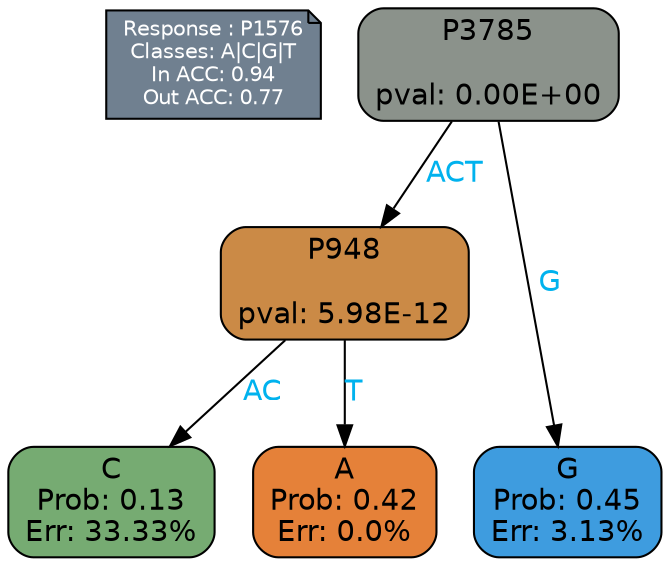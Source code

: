 digraph Tree {
node [shape=box, style="filled, rounded", color="black", fontname=helvetica] ;
graph [ranksep=equally, splines=polylines, bgcolor=transparent, dpi=600] ;
edge [fontname=helvetica] ;
LEGEND [label="Response : P1576
Classes: A|C|G|T
In ACC: 0.94
Out ACC: 0.77
",shape=note,align=left,style=filled,fillcolor="slategray",fontcolor="white",fontsize=10];1 [label="P3785

pval: 0.00E+00", fillcolor="#8b928b"] ;
2 [label="P948

pval: 5.98E-12", fillcolor="#cb8a46"] ;
3 [label="C
Prob: 0.13
Err: 33.33%", fillcolor="#76ab72"] ;
4 [label="A
Prob: 0.42
Err: 0.0%", fillcolor="#e58139"] ;
5 [label="G
Prob: 0.45
Err: 3.13%", fillcolor="#3e9cdf"] ;
1 -> 2 [label="ACT",fontcolor=deepskyblue2] ;
1 -> 5 [label="G",fontcolor=deepskyblue2] ;
2 -> 3 [label="AC",fontcolor=deepskyblue2] ;
2 -> 4 [label="T",fontcolor=deepskyblue2] ;
{rank = same; 3;4;5;}{rank = same; LEGEND;1;}}